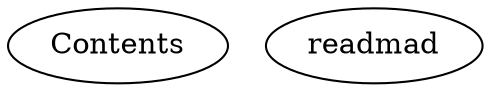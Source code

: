 /* Created by mdot for Matlab */
digraph m2html {

  Contents [URL="Contents.html"];
  readmad [URL="readmad.html"];
}